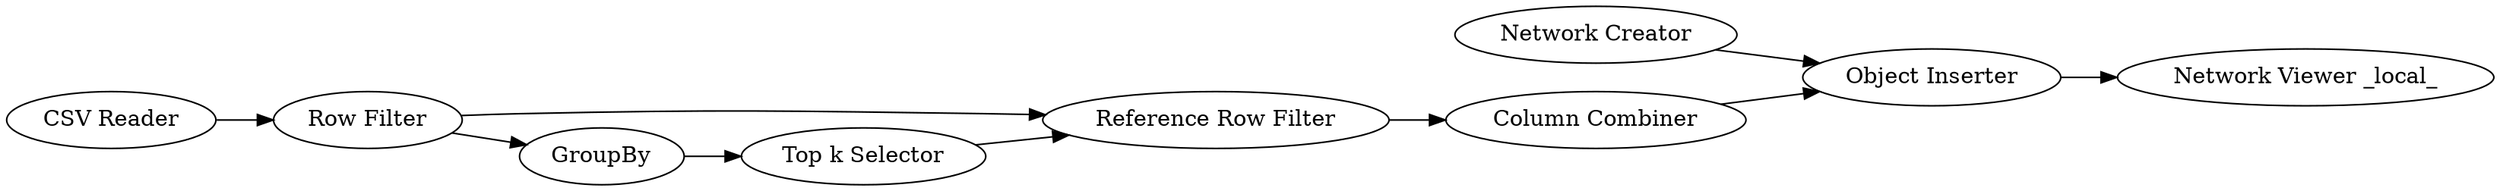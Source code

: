 digraph {
	17 -> 23
	14 -> 17
	23 -> 19
	15 -> 16
	20 -> 19
	13 -> 14
	19 -> 22
	14 -> 15
	16 -> 17
	16 [label="Top k Selector"]
	13 [label="CSV Reader"]
	20 [label="Network Creator"]
	22 [label="Network Viewer _local_"]
	23 [label="Column Combiner"]
	15 [label=GroupBy]
	14 [label="Row Filter"]
	17 [label="Reference Row Filter"]
	19 [label="Object Inserter"]
	rankdir=LR
}
